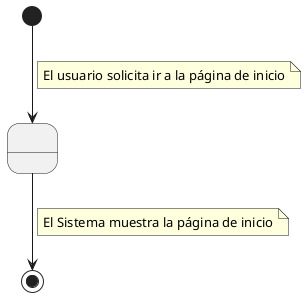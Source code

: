 @startuml
state " " as Estado1

[*] --> Estado1
    note on link
        El usuario solicita ir a la página de inicio
    end note
Estado1 --> [*]
    note on link
        El Sistema muestra la página de inicio
    end note
@enduml
